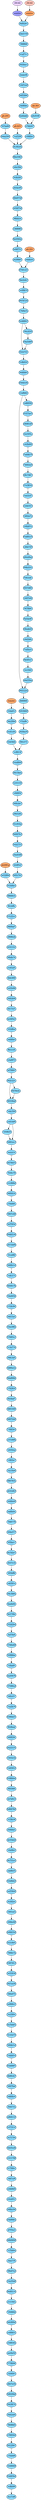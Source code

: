 digraph auto {
	graph [bgcolor=transparent]
	node [fixedsize=true style=filled width=0.95]
	"001294708738691d8417db358e055480a4b59bc5" [label=0012947 fillcolor="#85d5fa"]
	"001294708738691d8417db358e055480a4b59bc5" -> e7fab68238f15ddfa50a327fa87e796cca480748
	"01b9b433f9e4a2734deb9cc76109398824e10204" [label="01b9b43" fillcolor="#85d5fa"]
	"01b9b433f9e4a2734deb9cc76109398824e10204" -> ea254d494f7db9d24721314c303f12f8c425c335
	"01c91ba5231eb2e7b32cc2f47ac9022efae87962" [label="01c91ba" fillcolor="#85d5fa"]
	"01c91ba5231eb2e7b32cc2f47ac9022efae87962" -> "96007b3464a429527defde1924198cf219808f3d"
	"03d9514071e6079a541a10f84c3f4bda48a74e52" [label="03d9514" fillcolor="#85d5fa"]
	"03d9514071e6079a541a10f84c3f4bda48a74e52" -> cdda729983f107dd71708a2da48b09ed17eee872
	"03ec982a50352f760673f1393bada7fcb88b38df" [label="03ec982" fillcolor="#85d5fa"]
	"03ec982a50352f760673f1393bada7fcb88b38df" -> "07685c156dfe560ea8ea8394d3811d1f2d03dcf9"
	"07685c156dfe560ea8ea8394d3811d1f2d03dcf9" [label="07685c1" fillcolor="#85d5fa"]
	"07685c156dfe560ea8ea8394d3811d1f2d03dcf9" -> "513e77b03bc7b7451901ecf6265092c0d22cf00b"
	"08072d09158dd155829e5a82bf63a1ae8518dad8" [label="08072d0" fillcolor="#85d5fa"]
	"08072d09158dd155829e5a82bf63a1ae8518dad8" -> "77845432abccf4da669293de1f26b69dd6535f49"
	"08334a6451e3678f92679c91c39d69c97d713126" [label="08334a6" fillcolor="#85d5fa"]
	"08334a6451e3678f92679c91c39d69c97d713126" -> "7ebc59956a8d550bf06085b7d273221958c4a097"
	"08f442bd0a46444e9005b830ab8b2397fef6cf85" [label="08f442b" fillcolor="#85d5fa"]
	"08f442bd0a46444e9005b830ab8b2397fef6cf85" -> e76d0fc8d91c9d36ad8f060ad02ce60194a2d1a3
	"09fc3d5b484625f3f9be191066f8341170945511" [label="09fc3d5" fillcolor="#85d5fa"]
	"09fc3d5b484625f3f9be191066f8341170945511" -> "0d80a1e8baffddf41026003899f99a60c56765b3"
	"0cdd643d6d214c5d1dabc03f9145e281ffdf5bcb" [label="0cdd643" fillcolor="#85d5fa"]
	"0cdd643d6d214c5d1dabc03f9145e281ffdf5bcb" -> "3522721c6952a3127401e5dd3bba99a443bec550"
	"0cdd643d6d214c5d1dabc03f9145e281ffdf5bcb" -> "39cc430268b68899ababf0e0489bdff5a76a6864"
	"0d029ddde73eb8d03dbdbdece4479611d2a1e256" [label="0d029dd" fillcolor="#85d5fa"]
	"0d029ddde73eb8d03dbdbdece4479611d2a1e256" -> "49c947baa5e5961f83747a5275d7bc47f8b28cc1"
	"0d80a1e8baffddf41026003899f99a60c56765b3" [label="0d80a1e" fillcolor="#85d5fa"]
	"0d80a1e8baffddf41026003899f99a60c56765b3" -> "98a896bc69504cdda04ef666822093117ccba111"
	"105fb54755b0183fc160b76167e86e5c4f35a8d3" [label="105fb54" fillcolor="#85d5fa"]
	"105fb54755b0183fc160b76167e86e5c4f35a8d3" -> "8481ec351bda767ded5453471313f35024da33f7"
	"10a445b49167f665e18a6aebb062ae969b851e9b" [label="10a445b" fillcolor="#85d5fa"]
	"10a445b49167f665e18a6aebb062ae969b851e9b" -> e7cbc84bedfc849ea2a276c9e67588a55d51c303
	"12311556006088e290371c62c450574d15e56b4f" [label=1231155 fillcolor="#85d5fa"]
	"12311556006088e290371c62c450574d15e56b4f" -> c94f05f044484f1c72002229c254cc1196e16ac7
	"13689839d487b669c998a14f548093f9dadb137a" [label=1368983 fillcolor="#85d5fa"]
	"13689839d487b669c998a14f548093f9dadb137a" -> "8e2502abb391ca475fcde0fce4d9844503aad73f"
	"1491ee17232c5801d7d88caad9ee5f9cec89a426" [label="1491ee1" fillcolor="#85d5fa"]
	"1491ee17232c5801d7d88caad9ee5f9cec89a426" -> c66be48314adc3449bb01380a6e60c1c6b945882
	"150323277382577f184e5cd87dfce2de5176264c" [label=1503232 fillcolor="#85d5fa"]
	"150323277382577f184e5cd87dfce2de5176264c" -> "15d593398f5a027726a50dc16ac6effce324d7c9"
	"15d593398f5a027726a50dc16ac6effce324d7c9" [label="15d5933" fillcolor="#85d5fa"]
	"15d593398f5a027726a50dc16ac6effce324d7c9" -> "959844df3a0494ca2c76a38af96985e6c9674da0"
	"15f03e7ce69d10609abc54144df9cad3dbcb9d7b" [label="15f03e7" fillcolor="#85d5fa"]
	"15f03e7ce69d10609abc54144df9cad3dbcb9d7b" -> "32c14a61c6d076fd0342884a8cc0725154112c38"
	"1667cf9171b2e2a18a6b6436984c0ac1270ad87b" [label="1667cf9" fillcolor="#85d5fa"]
	"1667cf9171b2e2a18a6b6436984c0ac1270ad87b" -> ecbb8d55f7970b136e3c7ec24485ec41b72f79fb
	"17b9a7a59a008879f504be853ea3e6aa95250993" [label="17b9a7a" fillcolor="#85d5fa"]
	"17b9a7a59a008879f504be853ea3e6aa95250993" -> "0cdd643d6d214c5d1dabc03f9145e281ffdf5bcb"
	"1bfce57aaa7ffca6657a0f4ed645bc1ba54bf081" [label="1bfce57" fillcolor="#85d5fa"]
	"1bfce57aaa7ffca6657a0f4ed645bc1ba54bf081" -> "71a2b766810b676c6440c8664145f1c806298c37"
	"1cf813fa8bfdd5ae96f82bda8231692c85c5beda" [label="1cf813f" fillcolor="#85d5fa"]
	"1cf813fa8bfdd5ae96f82bda8231692c85c5beda" -> "92ed64959726240f9af696507686c3a9fa97eead"
	"1d1f2ea22b23759779bc1c8b65e6967cd90c47e3" [label="1d1f2ea" fillcolor="#85d5fa"]
	"1d1f2ea22b23759779bc1c8b65e6967cd90c47e3" -> "15f03e7ce69d10609abc54144df9cad3dbcb9d7b"
	"20fa97e310f0e98d259182bb47c88d4e159cb6bb" [label="20fa97e" fillcolor="#85d5fa"]
	"20fa97e310f0e98d259182bb47c88d4e159cb6bb" -> "03d9514071e6079a541a10f84c3f4bda48a74e52"
	"2204f4380b2f957a0600c1415b301822cb123b89" [label="2204f43" fillcolor="#85d5fa"]
	"2204f4380b2f957a0600c1415b301822cb123b89" -> abb7a1b70abcc04dd4c084d0c28f68d2adad59c3
	"22de5533615d4671e95f2c5719ef540864bd4853" [label="22de553" fillcolor="#85d5fa"]
	"22de5533615d4671e95f2c5719ef540864bd4853" -> "7d02a72a466ceb493ec6a27598bc09363a13b528"
	"249f0be096b4a30c0fb66eb776e6b95efb8e4e3b" [label="249f0be" fillcolor="#85d5fa"]
	"249f0be096b4a30c0fb66eb776e6b95efb8e4e3b" -> "8a4dabb19616ac9cfb377194daa60611a4f90b98"
	"25a35d82a88f58ff8e2592a97b57f893a4211217" [label="25a35d8" fillcolor="#85d5fa"]
	"25a35d82a88f58ff8e2592a97b57f893a4211217" -> "9b001164f0dec0c35d51ee0a3b960ec3840f2504"
	"25daf139067bd5ba8ba07f4a17841bea44a6ad0d" [label="25daf13" fillcolor="#85d5fa"]
	"25daf139067bd5ba8ba07f4a17841bea44a6ad0d" -> "38e29b6f7351b5906f082887248d51a57dc4fc43"
	"264a577ba183bf7ce74da22a18fbb1bdba8244bf" [label="264a577" fillcolor="#85d5fa"]
	"264a577ba183bf7ce74da22a18fbb1bdba8244bf" -> "785ba173a322720b3c99d2f60eb900e7d2ed1da5"
	"27b262fda8b79da9df1e032f7f71372f71e005f9" [label="27b262f" fillcolor="#85d5fa"]
	"27b262fda8b79da9df1e032f7f71372f71e005f9" -> "6fc4ad76b726359777ce603a63b5fed2f7b0b696"
	"2849c14e0c071e65b99bba82837a2bfd55d0977d" [label="2849c14" fillcolor="#85d5fa"]
	"2849c14e0c071e65b99bba82837a2bfd55d0977d" -> "7cdc172e22b8a008b3218e96adc7f0bd1f62703b"
	"2a22e8b58394a687190de2d310c7b3f8fe23c5db" [label="2a22e8b" fillcolor="#85d5fa"]
	"2a22e8b58394a687190de2d310c7b3f8fe23c5db" -> "2b0cb0b43ce7b4d212d91415390db8faf1b421df"
	"2a7a0c39b6e3a7e9953afe922300d2a11c0eee41" [label="2a7a0c3" fillcolor="#85d5fa"]
	"2a7a0c39b6e3a7e9953afe922300d2a11c0eee41" -> "8d847600dba125357f032e5d11453c5facc2c3ef"
	"2aaacfbd8f6cc394df05c472f115378a2f2fa914" [label="2aaacfb" fillcolor="#85d5fa"]
	"2aaacfbd8f6cc394df05c472f115378a2f2fa914" -> "53d7ce831127b6f1b6f1600b53213cb3060b7e6d"
	"2b0cb0b43ce7b4d212d91415390db8faf1b421df" [label="2b0cb0b" fillcolor="#85d5fa"]
	"2b0cb0b43ce7b4d212d91415390db8faf1b421df" -> bfc7321f17fbab4005207d5da5948a03f0785ae3
	"2feb71aac5935222519a1719233676909fa4044d" [label="2feb71a" fillcolor="#85d5fa"]
	"2feb71aac5935222519a1719233676909fa4044d" -> ad6413365e085d76666f5f39dbdf319d9fb1da21
	"3007fa8f6ce39ec86f32a07ede15416c2b1aaf81" [label="3007fa8" fillcolor="#85d5fa"]
	"3007fa8f6ce39ec86f32a07ede15416c2b1aaf81" -> b480fc00fb6ae4c68682ae61c4881eed1ab7f10d
	"300dc1d069d8ae4bfc1db25cfca4e2369405c60e" [label="300dc1d" fillcolor="#85d5fa"]
	"300dc1d069d8ae4bfc1db25cfca4e2369405c60e" -> "53abd1dca856d002d97a6ddcc0858229494e6a3c"
	"305bff62264b5293f22db9d74699c6ff5f3df3df" [label="305bff6" fillcolor="#85d5fa"]
	"305bff62264b5293f22db9d74699c6ff5f3df3df" -> cab561ad613bdc0df13b11b55e876534caf556cf
	"316900967b39a384d2dcde1e85e81ec6cd25874c" [label=3169009 fillcolor="#85d5fa"]
	"316900967b39a384d2dcde1e85e81ec6cd25874c" -> "45d450d58fa3891d7398bb012721d5e5d7cf1561"
	"32c14a61c6d076fd0342884a8cc0725154112c38" [label="32c14a6" fillcolor="#85d5fa"]
	"32c14a61c6d076fd0342884a8cc0725154112c38" -> "680783c91b1121473b8b6bcbd13809c13c7fdce4"
	"33e0fe5468bf3ffa262f3fa3b8535adf764b7426" [label="33e0fe5" fillcolor="#85d5fa"]
	"33e0fe5468bf3ffa262f3fa3b8535adf764b7426" -> db751a501c1dba945370147cc7d2eef72d094b9a
	"3522721c6952a3127401e5dd3bba99a443bec550" [label=3522721 fillcolor="#85d5fa"]
	"3522721c6952a3127401e5dd3bba99a443bec550" -> f1db02086fadc4e87e3f03ee9e4c78b759c8bc28
	"352dfed5e275eb825d389c4d6642ea53c6d13db2" [label="352dfed" fillcolor="#85d5fa"]
	"352dfed5e275eb825d389c4d6642ea53c6d13db2" -> "3e649a58dda5e79e622a777426ccfb84ec52c0ca"
	"355d2bdc7513547cbc224236c9262e58fb090f5d" [label="355d2bd" fillcolor="#85d5fa"]
	"355d2bdc7513547cbc224236c9262e58fb090f5d" -> "3ef7fe67b52f96b8f7489e7abd1767be99439c11"
	"3648465c33b9b5487cf4bf5970765cf0c430d73a" [label=3648465 fillcolor="#85d5fa"]
	"3648465c33b9b5487cf4bf5970765cf0c430d73a" -> "450d3362b5a6574df0ca7e542a9f3aa99e73e5b3"
	"3676bfc6484fd44d186c1a8dc50c86b444259dba" [label="3676bfc" fillcolor="#85d5fa"]
	"3676bfc6484fd44d186c1a8dc50c86b444259dba" -> "8a5ae4f9fcd0e08a82a0405c8027e9d9e6252129"
	"37586cdd60a3f10d608c466c9a4d3c342363f56e" [label="37586cd" fillcolor="#85d5fa"]
	"37586cdd60a3f10d608c466c9a4d3c342363f56e" -> "1bfce57aaa7ffca6657a0f4ed645bc1ba54bf081"
	"38e29b6f7351b5906f082887248d51a57dc4fc43" [label="38e29b6" fillcolor="#85d5fa"]
	"38e29b6f7351b5906f082887248d51a57dc4fc43" -> "6c41c0a6e41ba5dc5c69da217d692fb0ef26a27b"
	"39bd7e24598bf0ac648790f92372c0f3407acca9" [label="39bd7e2" fillcolor="#85d5fa"]
	"39bd7e24598bf0ac648790f92372c0f3407acca9" -> "25a35d82a88f58ff8e2592a97b57f893a4211217"
	"39cc430268b68899ababf0e0489bdff5a76a6864" [label="39cc430" fillcolor="#85d5fa"]
	"39cc430268b68899ababf0e0489bdff5a76a6864" -> b4a5d06740c2dc10c5dda15d7bf8cb37d1d51136
	"3c09b78aa620150718ada9384d4457b38da78eff" [label="3c09b78" fillcolor="#85d5fa"]
	"3c09b78aa620150718ada9384d4457b38da78eff" -> "8976729f4f66ab9d2b5845a21a267e06267023aa"
	"3ce560c2300b7536f447225642039cd5146ad8e5" [label="3ce560c" fillcolor="#85d5fa"]
	"3ce560c2300b7536f447225642039cd5146ad8e5" -> "6a7bdd3efe2260cd4dcc1f2f2c4674a5fdbcb7ac"
	"3d706977c8adc0a33123c4940b6860a0c8c9e8ec" [label="3d70697" fillcolor="#85d5fa"]
	"3d706977c8adc0a33123c4940b6860a0c8c9e8ec" -> "862c22cd3fdea4cf0590d612e2d13ff9589ee7de"
	"3e516380a1a6baef2071645337e6bf7e899c6399" [label="3e51638" fillcolor="#85d5fa"]
	"3e516380a1a6baef2071645337e6bf7e899c6399" -> "847ce589a9dfa684c023090331e22c29f825cb43"
	"3e5289d02242870bd4c540162ff39350404bd8b1" [label="3e5289d" fillcolor="#85d5fa"]
	"3e5289d02242870bd4c540162ff39350404bd8b1" -> "915d4a39608e7c3eefab6f3ff02c722f99d1d065"
	"3e649a58dda5e79e622a777426ccfb84ec52c0ca" [label="3e649a5" fillcolor="#85d5fa"]
	"3e649a58dda5e79e622a777426ccfb84ec52c0ca" -> ffb1c54769fc78643328ff0ebdc266a99537d3fa
	"3e7170ecf59e8c345df0ba0b4eff6c8c670e00e3" [label="3e7170e" fillcolor="#85d5fa"]
	"3e7170ecf59e8c345df0ba0b4eff6c8c670e00e3" -> "6d25ce6f3ad587643a5290f65c248d003237f4d9"
	"3ef7fe67b52f96b8f7489e7abd1767be99439c11" [label="3ef7fe6" fillcolor="#85d5fa"]
	"3ef7fe67b52f96b8f7489e7abd1767be99439c11" -> "5746e69af76d1a01a2a38a832ff654e6e8c1c1d3"
	"417fdb27f5a2fa54f80c4d8b26852e9dfaf33073" [label="417fdb2" fillcolor="#85d5fa"]
	"417fdb27f5a2fa54f80c4d8b26852e9dfaf33073" -> "1667cf9171b2e2a18a6b6436984c0ac1270ad87b"
	"41af713ff786ae2ea38ec52f7d7ef258ccd9fb9c" [label="41af713" fillcolor="#85d5fa"]
	"41af713ff786ae2ea38ec52f7d7ef258ccd9fb9c" -> d950ee3c8c3a967cf6f52ab4caf4cfccfa7b702f
	"4442ebff3e9f5fb5a97f2f0da4e6abfc9c534538" [label="4442ebf" fillcolor="#85d5fa"]
	"4442ebff3e9f5fb5a97f2f0da4e6abfc9c534538" -> "7808fd53d3d0578e22759b45c88a27012b4c3ce4"
	"450d3362b5a6574df0ca7e542a9f3aa99e73e5b3" [label="450d336" fillcolor="#85d5fa"]
	"450d3362b5a6574df0ca7e542a9f3aa99e73e5b3" -> c1a8b628931f7e4643dbbcfffe52c7ce5754fc6e
	"4587413028b4140e4417f93f4fa83e14ddbf1d7b" [label=4587413 fillcolor="#85d5fa"]
	"4587413028b4140e4417f93f4fa83e14ddbf1d7b" -> "3e516380a1a6baef2071645337e6bf7e899c6399"
	"45d450d58fa3891d7398bb012721d5e5d7cf1561" [label="45d450d" fillcolor="#85d5fa"]
	"45d450d58fa3891d7398bb012721d5e5d7cf1561" -> "5c8b9f921f06b2c43c624410eab49f6575d6586a"
	"489cde73fcddde1a84f622aaf81d09c23ae655a5" [label="489cde7" fillcolor="#85d5fa"]
	"489cde73fcddde1a84f622aaf81d09c23ae655a5" -> a9b526c9a20619840cd1e08b8e0dcbae4486f944
	"4919400fe2a8144c4bab19628bf5f5dec363877a" [label=4919400 fillcolor="#85d5fa"]
	"4919400fe2a8144c4bab19628bf5f5dec363877a" -> "57eeffcf0e5b356b9cda27aa44edbf2c849103eb"
	"49c947baa5e5961f83747a5275d7bc47f8b28cc1" [label="49c947b" fillcolor="#85d5fa"]
	"49c947baa5e5961f83747a5275d7bc47f8b28cc1" -> "4442ebff3e9f5fb5a97f2f0da4e6abfc9c534538"
	"49e55bac061a72b3da0153e90fa03b7c48be6247" [label="49e55ba" fillcolor="#85d5fa"]
	"49e55bac061a72b3da0153e90fa03b7c48be6247" -> "905122d13cc14ca07accabd3b87ef190fc4b61a8"
	"4aada9c71235f54ec3b6111b29bee4db6c8c3761" [label="4aada9c" fillcolor="#85d5fa"]
	"4aada9c71235f54ec3b6111b29bee4db6c8c3761" -> "8e174fef282053ace5eed3f37704fad2df80a52b"
	"4bf9263fbded44928ca9bf95333582503c73b584" [label="4bf9263" fillcolor="#85d5fa"]
	"4bf9263fbded44928ca9bf95333582503c73b584" -> d2b5758bdd42364f0add8791444f1581ae3b7bf5
	"4cf765468ac4137d9726c91b7d37e2897b12a940" [label="4cf7654" fillcolor="#85d5fa"]
	"4cf765468ac4137d9726c91b7d37e2897b12a940" -> "89465385db8420181b74309a84a4dbaea0c1575d"
	"5133275e1539831bf2f91525784a9682c4835f56" [label=5133275 fillcolor="#85d5fa"]
	"5133275e1539831bf2f91525784a9682c4835f56" -> "300dc1d069d8ae4bfc1db25cfca4e2369405c60e"
	"513e77b03bc7b7451901ecf6265092c0d22cf00b" [label="513e77b" fillcolor="#85d5fa"]
	"513e77b03bc7b7451901ecf6265092c0d22cf00b" -> "09fc3d5b484625f3f9be191066f8341170945511"
	"5156c9fe23c3460c2947888ce5ce7b6db7b44deb" [label="5156c9f" fillcolor="#85d5fa"]
	"5156c9fe23c3460c2947888ce5ce7b6db7b44deb" -> d56bfa1c7d9f1b47266c8852fb98d3b805752db5
	"51cef6f32a95930570ec485ff712d0c33348821b" [label="51cef6f" fillcolor="#85d5fa"]
	"51cef6f32a95930570ec485ff712d0c33348821b" -> "2849c14e0c071e65b99bba82837a2bfd55d0977d"
	"53abd1dca856d002d97a6ddcc0858229494e6a3c" [label="53abd1d" fillcolor="#85d5fa"]
	"53abd1dca856d002d97a6ddcc0858229494e6a3c" -> "81b6897294c74a6695b68e91b9d4d2ab81f2a605"
	"53d7ce831127b6f1b6f1600b53213cb3060b7e6d" [label="53d7ce8" fillcolor="#85d5fa"]
	"53d7ce831127b6f1b6f1600b53213cb3060b7e6d" -> "8df1666ddc91e4ac8c9797082c2aa662a4e0040b"
	"5447e9fbf5b95d07ac7d8e5e3754a9789497d79a" [label="5447e9f" fillcolor="#85d5fa"]
	"5447e9fbf5b95d07ac7d8e5e3754a9789497d79a" -> "3676bfc6484fd44d186c1a8dc50c86b444259dba"
	"546ef75994f8931672ce961fe54ba0f69a5373b9" [label="546ef75" fillcolor="#85d5fa"]
	"546ef75994f8931672ce961fe54ba0f69a5373b9" -> aa966c5708290032d2c81d52659a767509dfcf2c
	"5746e69af76d1a01a2a38a832ff654e6e8c1c1d3" [label="5746e69" fillcolor="#85d5fa"]
	"5746e69af76d1a01a2a38a832ff654e6e8c1c1d3" -> "95f88dee38d2339d0bbb95ae954d26a9db7a3553"
	"57eeffcf0e5b356b9cda27aa44edbf2c849103eb" [label="57eeffc" fillcolor="#85d5fa"]
	"57eeffcf0e5b356b9cda27aa44edbf2c849103eb" -> a83ba39f09534c2df8f9e94e48174d67be030976
	"5907c00039ba012bc274a4daf98d74f3dd2a9e58" [label="5907c00" fillcolor="#85d5fa"]
	"5907c00039ba012bc274a4daf98d74f3dd2a9e58" -> "4cf765468ac4137d9726c91b7d37e2897b12a940"
	"5c8b9f921f06b2c43c624410eab49f6575d6586a" [label="5c8b9f9" fillcolor="#85d5fa"]
	"5c8b9f921f06b2c43c624410eab49f6575d6586a" -> dcc734f6f754fa292d24dfc7123aefed550992da
	"5cc1fe9a12553099bf4147c16b7a5eeb7495a6b4" [label="5cc1fe9" fillcolor="#85d5fa"]
	"5cc1fe9a12553099bf4147c16b7a5eeb7495a6b4" -> "49e55bac061a72b3da0153e90fa03b7c48be6247"
	"5d895f94b7c811f9599383b16c3f608bcb21bb44" [label="5d895f9" fillcolor="#85d5fa"]
	"5d895f94b7c811f9599383b16c3f608bcb21bb44" -> d357ae54ee02f750e4d0687dd3f9e843fd047a99
	"60ea3099ef825100be14582901344bc40fc3e444" [label="60ea309" fillcolor="#85d5fa"]
	"60ea3099ef825100be14582901344bc40fc3e444" -> "8c342edc6f3bc4f3fd1af6c45cdb4aa65ba2a43b"
	"63d3bfe1ecc7f4520851207698c87a268df74b3d" [label="63d3bfe" fillcolor="#85d5fa"]
	"63d3bfe1ecc7f4520851207698c87a268df74b3d" -> "1cf813fa8bfdd5ae96f82bda8231692c85c5beda"
	"6679c0af2cdb20a11f78d3bd8fe103626bb413e4" [label="6679c0a" fillcolor="#85d5fa"]
	"6679c0af2cdb20a11f78d3bd8fe103626bb413e4" -> "08334a6451e3678f92679c91c39d69c97d713126"
	"67c22c27001d4365ed0f491eb90c9aad61dd7900" [label="67c22c2" fillcolor="#85d5fa"]
	"67c22c27001d4365ed0f491eb90c9aad61dd7900" -> "8809af7c9f6f8f325eb88dfc0b31a2f89e57ff53"
	"67d1c23dcabe96b85ca3906d4a70c71e4859a558" [label="67d1c23" fillcolor="#85d5fa"]
	"67d1c23dcabe96b85ca3906d4a70c71e4859a558" -> fbe2eb311d38096534bba335a94172d47a34b139
	"680783c91b1121473b8b6bcbd13809c13c7fdce4" [label="680783c" fillcolor="#85d5fa"]
	"680783c91b1121473b8b6bcbd13809c13c7fdce4" -> a631d03b29746903cfa774cb366462fc0980c657
	"6815beef4f302d5a04d43fb4c966c660a7cc041f" [label="6815bee" fillcolor="#85d5fa"]
	"6815beef4f302d5a04d43fb4c966c660a7cc041f" -> "12311556006088e290371c62c450574d15e56b4f"
	"685c74128e009d00db9ea6035537056f5aabce4e" [label="685c741" fillcolor="#85d5fa"]
	"685c74128e009d00db9ea6035537056f5aabce4e" -> "915d4a39608e7c3eefab6f3ff02c722f99d1d065"
	"689f2f0f2cd733f95212d17620c8b7b916e0d650" [label="689f2f0" fillcolor="#85d5fa"]
	"689f2f0f2cd733f95212d17620c8b7b916e0d650" -> b422155422d233daedc576288397e5d92b0d4846
	"68f1509735148f3dafef9bca951d7e562b65ca54" [label="68f1509" fillcolor="#85d5fa"]
	"68f1509735148f3dafef9bca951d7e562b65ca54" -> "08072d09158dd155829e5a82bf63a1ae8518dad8"
	"6a7bdd3efe2260cd4dcc1f2f2c4674a5fdbcb7ac" [label="6a7bdd3" fillcolor="#85d5fa"]
	"6a7bdd3efe2260cd4dcc1f2f2c4674a5fdbcb7ac" -> "5133275e1539831bf2f91525784a9682c4835f56"
	"6b7d2e7513c5c5d45cf21af53c2132e2c10f07d0" [label="6b7d2e7" fillcolor="#85d5fa"]
	"6b7d2e7513c5c5d45cf21af53c2132e2c10f07d0" -> c937131a5e52951ca01fb3754cd152859efedfe3
	"6bb3f0fd435d0657ea4b3dfb3eb8c0f49fb0e37b" [label="6bb3f0f" fillcolor="#85d5fa"]
	"6bb3f0fd435d0657ea4b3dfb3eb8c0f49fb0e37b" -> "2a22e8b58394a687190de2d310c7b3f8fe23c5db"
	"6c41c0a6e41ba5dc5c69da217d692fb0ef26a27b" [label="6c41c0a" fillcolor="#85d5fa"]
	"6c41c0a6e41ba5dc5c69da217d692fb0ef26a27b" -> "63d3bfe1ecc7f4520851207698c87a268df74b3d"
	"6d25ce6f3ad587643a5290f65c248d003237f4d9" [label="6d25ce6" fillcolor="#85d5fa"]
	"6d25ce6f3ad587643a5290f65c248d003237f4d9" -> e5117980de84a8402c7e18fd7b24f9ba0de4f129
	"6fc4ad76b726359777ce603a63b5fed2f7b0b696" [label="6fc4ad7" fillcolor="#85d5fa"]
	"6fc4ad76b726359777ce603a63b5fed2f7b0b696" -> "68f1509735148f3dafef9bca951d7e562b65ca54"
	"718adf13e3d3b29b0ab66447621809c022d6c010" [label="718adf1" fillcolor="#85d5fa"]
	"718adf13e3d3b29b0ab66447621809c022d6c010" -> ba20476af67589ef01c948d9a8fb1da53147552f
	"71a2b766810b676c6440c8664145f1c806298c37" [label="71a2b76" fillcolor="#85d5fa"]
	"71a2b766810b676c6440c8664145f1c806298c37" -> "8390d37ed8b9436e4f282e1548bf53275bea52f9"
	"71d5e1caa1478928c4a6f57f6e4ad6a3aaddfa14" [label="71d5e1c" fillcolor="#85d5fa"]
	"71d5e1caa1478928c4a6f57f6e4ad6a3aaddfa14" -> "9b5f5155b3e1bfb813458923d4e84f4c6b696d03"
	"720db6ec0823409df1fbd30e8027b39a9a2a4268" [label="720db6e" fillcolor="#85d5fa"]
	"720db6ec0823409df1fbd30e8027b39a9a2a4268" -> b8c009db9dcf0e780f57f849210e83a22ee25b22
	"727b40ac1019988a904fd4f05b51d6265c423559" [label="727b40a" fillcolor="#85d5fa"]
	"727b40ac1019988a904fd4f05b51d6265c423559" -> cfea7769231f40ea8343aae0d804b0549dbe2afa
	"74602e8d8dc1fc51e1c2c18423f4c43ed55d1fea" [label="74602e8" fillcolor="#85d5fa"]
	"74602e8d8dc1fc51e1c2c18423f4c43ed55d1fea" -> "98c74671949d11b61ae519e4dd9a1dd70d6440e8"
	"748dc7a19b1169d2f48f91c1f92ce481034511d3" [label="748dc7a" fillcolor="#85d5fa"]
	"748dc7a19b1169d2f48f91c1f92ce481034511d3" -> "4587413028b4140e4417f93f4fa83e14ddbf1d7b"
	"77845432abccf4da669293de1f26b69dd6535f49" [label=7784543 fillcolor="#85d5fa"]
	"77845432abccf4da669293de1f26b69dd6535f49" -> a37c66b460bc4373d1219d20242086709dc14944
	"7808fd53d3d0578e22759b45c88a27012b4c3ce4" [label="7808fd5" fillcolor="#85d5fa"]
	"7808fd53d3d0578e22759b45c88a27012b4c3ce4" -> e799504a9bea9855f121769c50a6f3b7512bcb9b
	"785ba173a322720b3c99d2f60eb900e7d2ed1da5" [label="785ba17" fillcolor="#85d5fa"]
	"785ba173a322720b3c99d2f60eb900e7d2ed1da5" -> "6b7d2e7513c5c5d45cf21af53c2132e2c10f07d0"
	"788ffd8e6f51d268a502c94e563f5bef32bec882" [label="788ffd8" fillcolor="#85d5fa"]
	"788ffd8e6f51d268a502c94e563f5bef32bec882" -> "41af713ff786ae2ea38ec52f7d7ef258ccd9fb9c"
	"7a64679c2d9ed74aceefcb3ef444e5f31de6ffb5" [label="7a64679" fillcolor="#85d5fa"]
	"7a64679c2d9ed74aceefcb3ef444e5f31de6ffb5" -> "74602e8d8dc1fc51e1c2c18423f4c43ed55d1fea"
	"7b7aa809822baf859662f2c933bbb9bc6b786f04" [label="7b7aa80" fillcolor="#85d5fa"]
	"7b7aa809822baf859662f2c933bbb9bc6b786f04" -> "60ea3099ef825100be14582901344bc40fc3e444"
	"7ca52f8864cb65042a79d6f6269dd83db7268392" [label="7ca52f8" fillcolor="#85d5fa"]
	"7ca52f8864cb65042a79d6f6269dd83db7268392" -> "8c342edc6f3bc4f3fd1af6c45cdb4aa65ba2a43b"
	"7cdc172e22b8a008b3218e96adc7f0bd1f62703b" [label="7cdc172" fillcolor="#85d5fa"]
	"7cdc172e22b8a008b3218e96adc7f0bd1f62703b" -> "9d5817bb01f719a6b2773bcc233940ce73c7d121"
	"7d02a72a466ceb493ec6a27598bc09363a13b528" [label="7d02a72" fillcolor="#85d5fa"]
	"7d02a72a466ceb493ec6a27598bc09363a13b528" -> "20fa97e310f0e98d259182bb47c88d4e159cb6bb"
	"7ebc59956a8d550bf06085b7d273221958c4a097" [label="7ebc599" fillcolor="#85d5fa"]
	"7ebc59956a8d550bf06085b7d273221958c4a097" -> ac61dd04e026218efbc52eec5e115e65a7d7be68
	"7f20c79d462c88ab19cd28079a4065a3243eb636" [label="7f20c79" fillcolor="#85d5fa"]
	"7f20c79d462c88ab19cd28079a4065a3243eb636" -> e1c968d020791557c7cdda33aec3f83e29339316
	"7f48779a22ad3b440561762c2cd55ef89618f548" [label="7f48779" fillcolor="#85d5fa"]
	"7f48779a22ad3b440561762c2cd55ef89618f548" -> "264a577ba183bf7ce74da22a18fbb1bdba8244bf"
	"81b6897294c74a6695b68e91b9d4d2ab81f2a605" [label="81b6897" fillcolor="#85d5fa"]
	"81b6897294c74a6695b68e91b9d4d2ab81f2a605" -> db80cb7fc407eec9d8dae6d54ee62b8757567158
	"8390d37ed8b9436e4f282e1548bf53275bea52f9" [label="8390d37" fillcolor="#85d5fa"]
	"8390d37ed8b9436e4f282e1548bf53275bea52f9" -> f828eafc2bb792bc06150fc638ec296af41874f2
	"847ce589a9dfa684c023090331e22c29f825cb43" [label="847ce58" fillcolor="#85d5fa"]
	"847ce589a9dfa684c023090331e22c29f825cb43" -> "546ef75994f8931672ce961fe54ba0f69a5373b9"
	"8481ec351bda767ded5453471313f35024da33f7" [label="8481ec3" fillcolor="#85d5fa"]
	"8481ec351bda767ded5453471313f35024da33f7" -> faece14dbddfe6a9adf747f7674e17ed94a746a1
	"862c22cd3fdea4cf0590d612e2d13ff9589ee7de" [label="862c22c" fillcolor="#85d5fa"]
	"862c22cd3fdea4cf0590d612e2d13ff9589ee7de" -> "08334a6451e3678f92679c91c39d69c97d713126"
	"862c22cd3fdea4cf0590d612e2d13ff9589ee7de" -> "6679c0af2cdb20a11f78d3bd8fe103626bb413e4"
	"8809af7c9f6f8f325eb88dfc0b31a2f89e57ff53" [label="8809af7" fillcolor="#85d5fa"]
	"8809af7c9f6f8f325eb88dfc0b31a2f89e57ff53" -> ef8962bb390de0b46e262fb32c85e44dc48622fd
	"88a10631c0031d63cef11fc6c7b4a604e20db171" [label="88a1063" fillcolor="#85d5fa"]
	"88a10631c0031d63cef11fc6c7b4a604e20db171" -> efee3bb4ac649d2aca0c2a20ebd819fffb4a0099
	"89465385db8420181b74309a84a4dbaea0c1575d" [label=8946538 fillcolor="#85d5fa"]
	"89465385db8420181b74309a84a4dbaea0c1575d" -> a071b001cf3b8d243f56ad4c7bcb1285f6d04b57
	"8976729f4f66ab9d2b5845a21a267e06267023aa" [label=8976729 fillcolor="#85d5fa"]
	"8976729f4f66ab9d2b5845a21a267e06267023aa" -> "17b9a7a59a008879f504be853ea3e6aa95250993"
	"89bc03c61264947fd8e3b5835263691c55bfd31d" [label="89bc03c" fillcolor="#85d5fa"]
	"89bc03c61264947fd8e3b5835263691c55bfd31d" -> f54cede3680d935817da5356f5e1582c819e37ac
	"8a4dabb19616ac9cfb377194daa60611a4f90b98" [label="8a4dabb" fillcolor="#85d5fa"]
	"8a4dabb19616ac9cfb377194daa60611a4f90b98" -> e74dc67a7d40c800d730b4569f5b653d77c2a436
	"8a5ae4f9fcd0e08a82a0405c8027e9d9e6252129" [label="8a5ae4f" fillcolor="#85d5fa"]
	"8a5ae4f9fcd0e08a82a0405c8027e9d9e6252129" -> "94eab29107c817bbfba3c4a652b6d119f18f58b1"
	"8c342edc6f3bc4f3fd1af6c45cdb4aa65ba2a43b" [label="8c342ed" fillcolor="#85d5fa"]
	"8c342edc6f3bc4f3fd1af6c45cdb4aa65ba2a43b" -> "88a10631c0031d63cef11fc6c7b4a604e20db171"
	"8d847600dba125357f032e5d11453c5facc2c3ef" [label="8d84760" fillcolor="#85d5fa"]
	"8d847600dba125357f032e5d11453c5facc2c3ef" -> "5156c9fe23c3460c2947888ce5ce7b6db7b44deb"
	"8df1666ddc91e4ac8c9797082c2aa662a4e0040b" [label="8df1666" fillcolor="#85d5fa"]
	"8df1666ddc91e4ac8c9797082c2aa662a4e0040b" -> "249f0be096b4a30c0fb66eb776e6b95efb8e4e3b"
	"8e174fef282053ace5eed3f37704fad2df80a52b" [label="8e174fe" fillcolor="#85d5fa"]
	"8e174fef282053ace5eed3f37704fad2df80a52b" -> "355d2bdc7513547cbc224236c9262e58fb090f5d"
	"8e2502abb391ca475fcde0fce4d9844503aad73f" [label="8e2502a" fillcolor="#85d5fa"]
	"8e2502abb391ca475fcde0fce4d9844503aad73f" -> bcb071152b93b9b4f184e4025f36dfbb125c9fde
	"8f808316b1d7bc874084b65e9c83d7b629eca2f2" [label="8f80831" fillcolor="#85d5fa"]
	"8f808316b1d7bc874084b65e9c83d7b629eca2f2" -> ffc2dfbe788f755f5b17a4340f4acaf2f5155fd5
	"8ffeb1d809dd67b7617622239f328d3c5d96829a" [label="8ffeb1d" fillcolor="#85d5fa"]
	"8ffeb1d809dd67b7617622239f328d3c5d96829a" -> "13689839d487b669c998a14f548093f9dadb137a"
	"905122d13cc14ca07accabd3b87ef190fc4b61a8" [label="905122d" fillcolor="#85d5fa"]
	"905122d13cc14ca07accabd3b87ef190fc4b61a8" -> d6f0f647dd68561ed010f83d8d226383aebfb805
	"915d4a39608e7c3eefab6f3ff02c722f99d1d065" [label="915d4a3" fillcolor="#85d5fa"]
	"915d4a39608e7c3eefab6f3ff02c722f99d1d065" -> "8f808316b1d7bc874084b65e9c83d7b629eca2f2"
	"918c0f252c3ffa675b6b7b51a8b2240a9ad9ad23" [label="918c0f2" fillcolor="#85d5fa"]
	"918c0f252c3ffa675b6b7b51a8b2240a9ad9ad23" -> a43ac95e5f88122d81a341038f8b70d712fb420f
	"921c6d14d00aec1c8187e59ad3d1bd04b568f78e" [label="921c6d1" fillcolor="#85d5fa"]
	"921c6d14d00aec1c8187e59ad3d1bd04b568f78e" -> "748dc7a19b1169d2f48f91c1f92ce481034511d3"
	"92ed64959726240f9af696507686c3a9fa97eead" [label="92ed649" fillcolor="#85d5fa"]
	"92ed64959726240f9af696507686c3a9fa97eead" -> "6815beef4f302d5a04d43fb4c966c660a7cc041f"
	"94eab29107c817bbfba3c4a652b6d119f18f58b1" [label="94eab29" fillcolor="#85d5fa"]
	"94eab29107c817bbfba3c4a652b6d119f18f58b1" -> cba2a6c1ec183b23a35ecc2e413d1a95aeb12903
	"959844df3a0494ca2c76a38af96985e6c9674da0" [label="959844d" fillcolor="#85d5fa"]
	"959844df3a0494ca2c76a38af96985e6c9674da0" -> "9f939fd939a274ac68cd8c2a3bd23b71f477d6d7"
	"95f88dee38d2339d0bbb95ae954d26a9db7a3553" [label="95f88de" fillcolor="#85d5fa"]
	"95f88dee38d2339d0bbb95ae954d26a9db7a3553" -> "718adf13e3d3b29b0ab66447621809c022d6c010"
	"96007b3464a429527defde1924198cf219808f3d" [label="96007b3" fillcolor="#85d5fa"]
	"96007b3464a429527defde1924198cf219808f3d" -> "9cb275378eacabb03a591ad540a37f920fa47b83"
	"98a896bc69504cdda04ef666822093117ccba111" [label="98a896b" fillcolor="#85d5fa"]
	"98a896bc69504cdda04ef666822093117ccba111" -> "27b262fda8b79da9df1e032f7f71372f71e005f9"
	"98c74671949d11b61ae519e4dd9a1dd70d6440e8" [label="98c7467" fillcolor="#85d5fa"]
	"98c74671949d11b61ae519e4dd9a1dd70d6440e8" -> f7e383460d60bdd2950b69bea86dd5b36eb905e3
	"9b001164f0dec0c35d51ee0a3b960ec3840f2504" [label="9b00116" fillcolor="#85d5fa"]
	"9b001164f0dec0c35d51ee0a3b960ec3840f2504" -> a1114ec47ba52432373c2c366fe457b089099ec2
	"9b5f5155b3e1bfb813458923d4e84f4c6b696d03" [label="9b5f515" fillcolor="#85d5fa"]
	"9b5f5155b3e1bfb813458923d4e84f4c6b696d03" -> "5cc1fe9a12553099bf4147c16b7a5eeb7495a6b4"
	"9cb275378eacabb03a591ad540a37f920fa47b83" [label="9cb2753" fillcolor="#85d5fa"]
	"9cb275378eacabb03a591ad540a37f920fa47b83" -> e0a45082ebb5381e585f7a41de2993a7789b9448
	"9d5817bb01f719a6b2773bcc233940ce73c7d121" [label="9d5817b" fillcolor="#85d5fa"]
	"9d5817bb01f719a6b2773bcc233940ce73c7d121" -> "10a445b49167f665e18a6aebb062ae969b851e9b"
	"9e25f3a5504eb8793c8b893a75b4e13d60c8dc1b" [label="9e25f3a" fillcolor="#85d5fa"]
	"9e25f3a5504eb8793c8b893a75b4e13d60c8dc1b" -> cb2bd9f3787f17c335cacfc05ba8f2f6d8316d81
	"9f939fd939a274ac68cd8c2a3bd23b71f477d6d7" [label="9f939fd" fillcolor="#85d5fa"]
	"9f939fd939a274ac68cd8c2a3bd23b71f477d6d7" -> "2a7a0c39b6e3a7e9953afe922300d2a11c0eee41"
	"9fbde7b9b1e9b483048cce0140d7b8d2daa0d10f" [label="9fbde7b" fillcolor="#85d5fa"]
	"9fbde7b9b1e9b483048cce0140d7b8d2daa0d10f" -> e1452f124247120f3c8f27411d062b81d9919fe2
	a071b001cf3b8d243f56ad4c7bcb1285f6d04b57 [label=a071b00 fillcolor="#85d5fa"]
	a071b001cf3b8d243f56ad4c7bcb1285f6d04b57 -> "51cef6f32a95930570ec485ff712d0c33348821b"
	a0cf19634cbae500df47c093472f3fcff16fc7c8 [label=a0cf196 fillcolor="#85d5fa"]
	a0cf19634cbae500df47c093472f3fcff16fc7c8 -> e74dc67a7d40c800d730b4569f5b653d77c2a436
	a1114ec47ba52432373c2c366fe457b089099ec2 [label=a1114ec fillcolor="#85d5fa"]
	a1114ec47ba52432373c2c366fe457b089099ec2 -> "720db6ec0823409df1fbd30e8027b39a9a2a4268"
	a37c66b460bc4373d1219d20242086709dc14944 [label=a37c66b fillcolor="#85d5fa"]
	a37c66b460bc4373d1219d20242086709dc14944 -> "1d1f2ea22b23759779bc1c8b65e6967cd90c47e3"
	a439667d6501d926666dee315e2220cb802aee19 [label=a439667 fillcolor="#85d5fa"]
	a439667d6501d926666dee315e2220cb802aee19 -> "67d1c23dcabe96b85ca3906d4a70c71e4859a558"
	a43ac95e5f88122d81a341038f8b70d712fb420f [label=a43ac95 fillcolor="#85d5fa"]
	a43ac95e5f88122d81a341038f8b70d712fb420f -> d0e073dd08078f7d7d7b62455cc551451c8e4024
	a5ce0116a464facc55cd53c05f9299d247229ca7 [label=a5ce011 fillcolor="#85d5fa"]
	a5ce0116a464facc55cd53c05f9299d247229ca7 -> d48ec949c6e635bc05e8fecf0ec1e936985770ac
	a631d03b29746903cfa774cb366462fc0980c657 [label=a631d03 fillcolor="#85d5fa"]
	a631d03b29746903cfa774cb366462fc0980c657 -> cb4ded9fcb7c8605825501245ac33d8dfcc405c3
	a8081d87befb0627d6906b7ca43aa567468e3a18 [label=a8081d8 fillcolor="#85d5fa"]
	a8081d87befb0627d6906b7ca43aa567468e3a18 -> "9e25f3a5504eb8793c8b893a75b4e13d60c8dc1b"
	a83ba39f09534c2df8f9e94e48174d67be030976 [label=a83ba39 fillcolor="#85d5fa"]
	a83ba39f09534c2df8f9e94e48174d67be030976 -> f4fc2730cf1a2ae26ebf3707548945a73cd74ff1
	a9b526c9a20619840cd1e08b8e0dcbae4486f944 [label=a9b526c fillcolor="#85d5fa"]
	a9b526c9a20619840cd1e08b8e0dcbae4486f944 -> "01c91ba5231eb2e7b32cc2f47ac9022efae87962"
	aa966c5708290032d2c81d52659a767509dfcf2c [label=aa966c5 fillcolor="#85d5fa"]
	aa966c5708290032d2c81d52659a767509dfcf2c -> "3ce560c2300b7536f447225642039cd5146ad8e5"
	aac6a54ff16dc09c3e65ed7a947eab53c4c265a3 [label=aac6a54 fillcolor="#85d5fa"]
	aac6a54ff16dc09c3e65ed7a947eab53c4c265a3 -> f774b98577c8b0b316f9dac767690bc212834a9c
	abb7a1b70abcc04dd4c084d0c28f68d2adad59c3 [label=abb7a1b fillcolor="#85d5fa"]
	abb7a1b70abcc04dd4c084d0c28f68d2adad59c3 -> "0d029ddde73eb8d03dbdbdece4479611d2a1e256"
	ac606527c97c996c1941c9c366ca0def040e4e3e [label=ac60652 fillcolor="#85d5fa"]
	ac606527c97c996c1941c9c366ca0def040e4e3e -> e16854213ee95f27b51ec21f8eda02ed8d6c0db8
	ac61dd04e026218efbc52eec5e115e65a7d7be68 [label=ac61dd0 fillcolor="#85d5fa"]
	ac61dd04e026218efbc52eec5e115e65a7d7be68 -> "8481ec351bda767ded5453471313f35024da33f7"
	ac61dd04e026218efbc52eec5e115e65a7d7be68 -> "105fb54755b0183fc160b76167e86e5c4f35a8d3"
	ad6413365e085d76666f5f39dbdf319d9fb1da21 [label=ad64133 fillcolor="#85d5fa"]
	ad6413365e085d76666f5f39dbdf319d9fb1da21 -> b37311fbbe55a2d698a73a5cee651e1ec437b2e4
	af7f3a382dc0634cb1c929976282fc2a8b9df6ae [label=af7f3a3 fillcolor="#85d5fa"]
	af7f3a382dc0634cb1c929976282fc2a8b9df6ae -> d8b9498d6940b535d3181eddae410a9ace167b0e
	b0c3b6a09feac2aca6be5a211597ce0fbd4f21e4 [label=b0c3b6a fillcolor="#85d5fa"]
	b0c3b6a09feac2aca6be5a211597ce0fbd4f21e4 -> "4aada9c71235f54ec3b6111b29bee4db6c8c3761"
	b37311fbbe55a2d698a73a5cee651e1ec437b2e4 [label=b37311f fillcolor="#85d5fa"]
	b37311fbbe55a2d698a73a5cee651e1ec437b2e4 -> "3e7170ecf59e8c345df0ba0b4eff6c8c670e00e3"
	b3a9f75ea6257c436827648bdbb3fef609cd5c68 [label=b3a9f75 fillcolor="#85d5fa"]
	b3a9f75ea6257c436827648bdbb3fef609cd5c68 -> "3d706977c8adc0a33123c4940b6860a0c8c9e8ec"
	b422155422d233daedc576288397e5d92b0d4846 [label=b422155 fillcolor="#85d5fa"]
	b422155422d233daedc576288397e5d92b0d4846 -> "150323277382577f184e5cd87dfce2de5176264c"
	b480fc00fb6ae4c68682ae61c4881eed1ab7f10d [label=b480fc0 fillcolor="#85d5fa"]
	b480fc00fb6ae4c68682ae61c4881eed1ab7f10d -> "2feb71aac5935222519a1719233676909fa4044d"
	b4a5d06740c2dc10c5dda15d7bf8cb37d1d51136 [label=b4a5d06 fillcolor="#85d5fa"]
	b4a5d06740c2dc10c5dda15d7bf8cb37d1d51136 -> "3522721c6952a3127401e5dd3bba99a443bec550"
	b8c009db9dcf0e780f57f849210e83a22ee25b22 [label=b8c009d fillcolor="#85d5fa"]
	b8c009db9dcf0e780f57f849210e83a22ee25b22 -> ac606527c97c996c1941c9c366ca0def040e4e3e
	b9943589e308aeffecd92d6f5166a9721de87685 [label=b994358 fillcolor="#85d5fa"]
	b9943589e308aeffecd92d6f5166a9721de87685 -> "921c6d14d00aec1c8187e59ad3d1bd04b568f78e"
	ba20476af67589ef01c948d9a8fb1da53147552f [label=ba20476 fillcolor="#85d5fa"]
	ba20476af67589ef01c948d9a8fb1da53147552f -> "37586cdd60a3f10d608c466c9a4d3c342363f56e"
	ba3d5e169ead31d78596738119f379e2f3ed5fa7 [label=ba3d5e1 fillcolor="#85d5fa"]
	ba3d5e169ead31d78596738119f379e2f3ed5fa7 -> "352dfed5e275eb825d389c4d6642ea53c6d13db2"
	ba6fe0a9852d49acfc97f8c893553a429e3cc5bf [label=ba6fe0a fillcolor="#85d5fa"]
	ba6fe0a9852d49acfc97f8c893553a429e3cc5bf -> "7f48779a22ad3b440561762c2cd55ef89618f548"
	bcb071152b93b9b4f184e4025f36dfbb125c9fde [label=bcb0711 fillcolor="#85d5fa"]
	bcb071152b93b9b4f184e4025f36dfbb125c9fde -> a439667d6501d926666dee315e2220cb802aee19
	bfc7321f17fbab4005207d5da5948a03f0785ae3 [label=bfc7321 fillcolor="#85d5fa"]
	bfc7321f17fbab4005207d5da5948a03f0785ae3 -> ba3d5e169ead31d78596738119f379e2f3ed5fa7
	c1a8b628931f7e4643dbbcfffe52c7ce5754fc6e [label=c1a8b62 fillcolor="#85d5fa"]
	c1a8b628931f7e4643dbbcfffe52c7ce5754fc6e -> "905122d13cc14ca07accabd3b87ef190fc4b61a8"
	c1a8b628931f7e4643dbbcfffe52c7ce5754fc6e -> "5d895f94b7c811f9599383b16c3f608bcb21bb44"
	c66be48314adc3449bb01380a6e60c1c6b945882 [label=c66be48 fillcolor="#85d5fa"]
	c66be48314adc3449bb01380a6e60c1c6b945882 -> b9943589e308aeffecd92d6f5166a9721de87685
	c937131a5e52951ca01fb3754cd152859efedfe3 [label=c937131 fillcolor="#85d5fa"]
	c937131a5e52951ca01fb3754cd152859efedfe3 -> "305bff62264b5293f22db9d74699c6ff5f3df3df"
	c94f05f044484f1c72002229c254cc1196e16ac7 [label=c94f05f fillcolor="#85d5fa"]
	c94f05f044484f1c72002229c254cc1196e16ac7 -> "489cde73fcddde1a84f622aaf81d09c23ae655a5"
	cab561ad613bdc0df13b11b55e876534caf556cf [label=cab561a fillcolor="#85d5fa"]
	cab561ad613bdc0df13b11b55e876534caf556cf -> b0c3b6a09feac2aca6be5a211597ce0fbd4f21e4
	cb2bd9f3787f17c335cacfc05ba8f2f6d8316d81 [label=cb2bd9f fillcolor="#85d5fa"]
	cb2bd9f3787f17c335cacfc05ba8f2f6d8316d81 -> "7a64679c2d9ed74aceefcb3ef444e5f31de6ffb5"
	cb3d2ac9f343100eb3100d571df9c916d32ca3bf [label=cb3d2ac fillcolor="#85d5fa"]
	cb3d2ac9f343100eb3100d571df9c916d32ca3bf -> "1491ee17232c5801d7d88caad9ee5f9cec89a426"
	cb4ded9fcb7c8605825501245ac33d8dfcc405c3 [label=cb4ded9 fillcolor="#85d5fa"]
	cb4ded9fcb7c8605825501245ac33d8dfcc405c3 -> ba6fe0a9852d49acfc97f8c893553a429e3cc5bf
	cba2a6c1ec183b23a35ecc2e413d1a95aeb12903 [label=cba2a6c fillcolor="#85d5fa"]
	cba2a6c1ec183b23a35ecc2e413d1a95aeb12903 -> "71d5e1caa1478928c4a6f57f6e4ad6a3aaddfa14"
	cdda729983f107dd71708a2da48b09ed17eee872 [label=cdda729 fillcolor="#85d5fa"]
	cdda729983f107dd71708a2da48b09ed17eee872 -> d6ea9ad9c7a3a9eaeede33a5ace217d80cf8c87b
	cfea7769231f40ea8343aae0d804b0549dbe2afa [label=cfea776 fillcolor="#85d5fa"]
	cfea7769231f40ea8343aae0d804b0549dbe2afa -> "39bd7e24598bf0ac648790f92372c0f3407acca9"
	d0e073dd08078f7d7d7b62455cc551451c8e4024 [label=d0e073d fillcolor="#85d5fa"]
	d0e073dd08078f7d7d7b62455cc551451c8e4024 -> e03d73df736d6e22ad479f2b9a50c9755a9a887d
	d2b5758bdd42364f0add8791444f1581ae3b7bf5 [label=d2b5758 fillcolor="#85d5fa"]
	d2b5758bdd42364f0add8791444f1581ae3b7bf5 -> "788ffd8e6f51d268a502c94e563f5bef32bec882"
	d2df5cf4d4e925206e008af3c4db2ca03cb6f953 [label=d2df5cf fillcolor="#85d5fa"]
	d2df5cf4d4e925206e008af3c4db2ca03cb6f953 -> "685c74128e009d00db9ea6035537056f5aabce4e"
	d357ae54ee02f750e4d0687dd3f9e843fd047a99 [label=d357ae5 fillcolor="#85d5fa"]
	d357ae54ee02f750e4d0687dd3f9e843fd047a99 -> a8081d87befb0627d6906b7ca43aa567468e3a18
	d48ec949c6e635bc05e8fecf0ec1e936985770ac [label=d48ec94 fillcolor="#85d5fa"]
	d48ec949c6e635bc05e8fecf0ec1e936985770ac -> d5b90b2528338a534a61b010699bc26880fd2200
	d56bfa1c7d9f1b47266c8852fb98d3b805752db5 [label=d56bfa1 fillcolor="#85d5fa"]
	d56bfa1c7d9f1b47266c8852fb98d3b805752db5 -> de55dc6e6aa28589edbc8a06370225326e31ae8a
	d5b90b2528338a534a61b010699bc26880fd2200 [label=d5b90b2 fillcolor="#85d5fa"]
	d5b90b2528338a534a61b010699bc26880fd2200 -> af7f3a382dc0634cb1c929976282fc2a8b9df6ae
	d6ea9ad9c7a3a9eaeede33a5ace217d80cf8c87b [label=d6ea9ad fillcolor="#85d5fa"]
	d6ea9ad9c7a3a9eaeede33a5ace217d80cf8c87b -> "89bc03c61264947fd8e3b5835263691c55bfd31d"
	d6f0f647dd68561ed010f83d8d226383aebfb805 [label=d6f0f64 fillcolor="#85d5fa"]
	d6f0f647dd68561ed010f83d8d226383aebfb805 -> "4919400fe2a8144c4bab19628bf5f5dec363877a"
	d8b9498d6940b535d3181eddae410a9ace167b0e [label=d8b9498 fillcolor="#85d5fa"]
	d8b9498d6940b535d3181eddae410a9ace167b0e -> "727b40ac1019988a904fd4f05b51d6265c423559"
	d950ee3c8c3a967cf6f52ab4caf4cfccfa7b702f [label=d950ee3 fillcolor="#85d5fa"]
	d950ee3c8c3a967cf6f52ab4caf4cfccfa7b702f -> "2aaacfbd8f6cc394df05c472f115378a2f2fa914"
	db751a501c1dba945370147cc7d2eef72d094b9a [label=db751a5 fillcolor="#85d5fa"]
	db751a501c1dba945370147cc7d2eef72d094b9a -> eabfb553a8747a5e7603587d58ff3de9e5cb0a62
	db80cb7fc407eec9d8dae6d54ee62b8757567158 [label=db80cb7 fillcolor="#85d5fa"]
	db80cb7fc407eec9d8dae6d54ee62b8757567158 -> "3007fa8f6ce39ec86f32a07ede15416c2b1aaf81"
	dcc734f6f754fa292d24dfc7123aefed550992da [label=dcc734f fillcolor="#85d5fa"]
	dd74d33bee449b95422adaf998c72b5133d4dec5 [label=dd74d33 fillcolor="#85d5fa"]
	dd74d33bee449b95422adaf998c72b5133d4dec5 -> "7f20c79d462c88ab19cd28079a4065a3243eb636"
	de55dc6e6aa28589edbc8a06370225326e31ae8a [label=de55dc6 fillcolor="#85d5fa"]
	de55dc6e6aa28589edbc8a06370225326e31ae8a -> "33e0fe5468bf3ffa262f3fa3b8535adf764b7426"
	e03d73df736d6e22ad479f2b9a50c9755a9a887d [label=e03d73d fillcolor="#85d5fa"]
	e03d73df736d6e22ad479f2b9a50c9755a9a887d -> "8ffeb1d809dd67b7617622239f328d3c5d96829a"
	e0a45082ebb5381e585f7a41de2993a7789b9448 [label=e0a4508 fillcolor="#85d5fa"]
	e0a45082ebb5381e585f7a41de2993a7789b9448 -> d2df5cf4d4e925206e008af3c4db2ca03cb6f953
	e1452f124247120f3c8f27411d062b81d9919fe2 [label=e1452f1 fillcolor="#85d5fa"]
	e1452f124247120f3c8f27411d062b81d9919fe2 -> "6bb3f0fd435d0657ea4b3dfb3eb8c0f49fb0e37b"
	e16854213ee95f27b51ec21f8eda02ed8d6c0db8 [label=e168542 fillcolor="#85d5fa"]
	e16854213ee95f27b51ec21f8eda02ed8d6c0db8 -> aac6a54ff16dc09c3e65ed7a947eab53c4c265a3
	e1c968d020791557c7cdda33aec3f83e29339316 [label=e1c968d fillcolor="#85d5fa"]
	e1c968d020791557c7cdda33aec3f83e29339316 -> "08f442bd0a46444e9005b830ab8b2397fef6cf85"
	e3960e53475dda8833cdf65f7943675d21d8436b [label=e3960e5 fillcolor="#85d5fa"]
	e3960e53475dda8833cdf65f7943675d21d8436b -> "8c342edc6f3bc4f3fd1af6c45cdb4aa65ba2a43b"
	e5117980de84a8402c7e18fd7b24f9ba0de4f129 [label=e511798 fillcolor="#85d5fa"]
	e5117980de84a8402c7e18fd7b24f9ba0de4f129 -> "417fdb27f5a2fa54f80c4d8b26852e9dfaf33073"
	e631331281e5ce37d921bbc241987dab81de6d94 [label=e631331 fillcolor="#85d5fa"]
	e631331281e5ce37d921bbc241987dab81de6d94 -> "9fbde7b9b1e9b483048cce0140d7b8d2daa0d10f"
	e74dc67a7d40c800d730b4569f5b653d77c2a436 [label=e74dc67 fillcolor="#85d5fa"]
	e74dc67a7d40c800d730b4569f5b653d77c2a436 -> e3960e53475dda8833cdf65f7943675d21d8436b
	e76d0fc8d91c9d36ad8f060ad02ce60194a2d1a3 [label=e76d0fc fillcolor="#85d5fa"]
	e76d0fc8d91c9d36ad8f060ad02ce60194a2d1a3 -> "5907c00039ba012bc274a4daf98d74f3dd2a9e58"
	e799504a9bea9855f121769c50a6f3b7512bcb9b [label=e799504 fillcolor="#85d5fa"]
	e799504a9bea9855f121769c50a6f3b7512bcb9b -> "001294708738691d8417db358e055480a4b59bc5"
	e7cbc84bedfc849ea2a276c9e67588a55d51c303 [label=e7cbc84 fillcolor="#85d5fa"]
	e7cbc84bedfc849ea2a276c9e67588a55d51c303 -> fe615a2444274e687ad667f8d3265e26331e1b8b
	e7fab68238f15ddfa50a327fa87e796cca480748 [label=e7fab68 fillcolor="#85d5fa"]
	e7fab68238f15ddfa50a327fa87e796cca480748 -> "316900967b39a384d2dcde1e85e81ec6cd25874c"
	ea254d494f7db9d24721314c303f12f8c425c335 [label=ea254d4 fillcolor="#85d5fa"]
	ea254d494f7db9d24721314c303f12f8c425c335 -> cb3d2ac9f343100eb3100d571df9c916d32ca3bf
	eabfb553a8747a5e7603587d58ff3de9e5cb0a62 [label=eabfb55 fillcolor="#85d5fa"]
	eabfb553a8747a5e7603587d58ff3de9e5cb0a62 -> "01b9b433f9e4a2734deb9cc76109398824e10204"
	eae2cf27fb3cb3de19a43d6585872f051dc1de5d [label=eae2cf2 fillcolor="#85d5fa"]
	eae2cf27fb3cb3de19a43d6585872f051dc1de5d -> "22de5533615d4671e95f2c5719ef540864bd4853"
	ecbb8d55f7970b136e3c7ec24485ec41b72f79fb [label=ecbb8d5 fillcolor="#85d5fa"]
	ecbb8d55f7970b136e3c7ec24485ec41b72f79fb -> a5ce0116a464facc55cd53c05f9299d247229ca7
	eebdc02e19dee69adca855eceefd4a8445083175 [label=eebdc02 fillcolor="#85d5fa"]
	eebdc02e19dee69adca855eceefd4a8445083175 -> "67d1c23dcabe96b85ca3906d4a70c71e4859a558"
	ef8962bb390de0b46e262fb32c85e44dc48622fd [label=ef8962b fillcolor="#85d5fa"]
	ef8962bb390de0b46e262fb32c85e44dc48622fd -> e631331281e5ce37d921bbc241987dab81de6d94
	efee3bb4ac649d2aca0c2a20ebd819fffb4a0099 [label=efee3bb fillcolor="#85d5fa"]
	efee3bb4ac649d2aca0c2a20ebd819fffb4a0099 -> "918c0f252c3ffa675b6b7b51a8b2240a9ad9ad23"
	f1db02086fadc4e87e3f03ee9e4c78b759c8bc28 [label=f1db020 fillcolor="#85d5fa"]
	f1db02086fadc4e87e3f03ee9e4c78b759c8bc28 -> "3648465c33b9b5487cf4bf5970765cf0c430d73a"
	f4fc2730cf1a2ae26ebf3707548945a73cd74ff1 [label=f4fc273 fillcolor="#85d5fa"]
	f4fc2730cf1a2ae26ebf3707548945a73cd74ff1 -> "1cf813fa8bfdd5ae96f82bda8231692c85c5beda"
	f54cede3680d935817da5356f5e1582c819e37ac [label=f54cede fillcolor="#85d5fa"]
	f54cede3680d935817da5356f5e1582c819e37ac -> f657d6959c1ef425667b8c4e1cf38571e2ff9c60
	f657d6959c1ef425667b8c4e1cf38571e2ff9c60 [label=f657d69 fillcolor="#85d5fa"]
	f657d6959c1ef425667b8c4e1cf38571e2ff9c60 -> "5447e9fbf5b95d07ac7d8e5e3754a9789497d79a"
	f774b98577c8b0b316f9dac767690bc212834a9c [label=f774b98 fillcolor="#85d5fa"]
	f774b98577c8b0b316f9dac767690bc212834a9c -> "2204f4380b2f957a0600c1415b301822cb123b89"
	f7e383460d60bdd2950b69bea86dd5b36eb905e3 [label=f7e3834 fillcolor="#85d5fa"]
	f7e383460d60bdd2950b69bea86dd5b36eb905e3 -> eae2cf27fb3cb3de19a43d6585872f051dc1de5d
	f828eafc2bb792bc06150fc638ec296af41874f2 [label=f828eaf fillcolor="#85d5fa"]
	f828eafc2bb792bc06150fc638ec296af41874f2 -> "689f2f0f2cd733f95212d17620c8b7b916e0d650"
	faece14dbddfe6a9adf747f7674e17ed94a746a1 [label=faece14 fillcolor="#85d5fa"]
	faece14dbddfe6a9adf747f7674e17ed94a746a1 -> dd74d33bee449b95422adaf998c72b5133d4dec5
	fbe2eb311d38096534bba335a94172d47a34b139 [label=fbe2eb3 fillcolor="#85d5fa"]
	fbe2eb311d38096534bba335a94172d47a34b139 -> "3c09b78aa620150718ada9384d4457b38da78eff"
	fe615a2444274e687ad667f8d3265e26331e1b8b [label=fe615a2 fillcolor="#85d5fa"]
	fe615a2444274e687ad667f8d3265e26331e1b8b -> "03ec982a50352f760673f1393bada7fcb88b38df"
	ffb1c54769fc78643328ff0ebdc266a99537d3fa [label=ffb1c54 fillcolor="#85d5fa"]
	ffb1c54769fc78643328ff0ebdc266a99537d3fa -> b3a9f75ea6257c436827648bdbb3fef609cd5c68
	ffc2dfbe788f755f5b17a4340f4acaf2f5155fd5 [label=ffc2dfb fillcolor="#85d5fa"]
	ffc2dfbe788f755f5b17a4340f4acaf2f5155fd5 -> "67c22c27001d4365ed0f491eb90c9aad61dd7900"
	master [label=master fillcolor="#9999ff"]
	master -> "4bf9263fbded44928ca9bf95333582503c73b584"
	HEAD [label=HEAD fillcolor="#e6ccff"]
	HEAD -> master
	"origin/gh-243" [label="gh-243" fillcolor="#ffa366"]
	"origin/gh-243" -> eebdc02e19dee69adca855eceefd4a8445083175
	"origin/gh-295" [label="gh-295" fillcolor="#ffa366"]
	"origin/gh-295" -> "7b7aa809822baf859662f2c933bbb9bc6b786f04"
	"origin/gh-361" [label="gh-361" fillcolor="#ffa366"]
	"origin/gh-361" -> a0cf19634cbae500df47c093472f3fcff16fc7c8
	"origin/gh-425" [label="gh-425" fillcolor="#ffa366"]
	"origin/gh-425" -> "7ca52f8864cb65042a79d6f6269dd83db7268392"
	"origin/gh200-gh221" [label="gh200-g" fillcolor="#ffa366"]
	"origin/gh200-gh221" -> "3e5289d02242870bd4c540162ff39350404bd8b1"
	"origin/master" [label=master fillcolor="#ffa366"]
	"origin/master" -> "4bf9263fbded44928ca9bf95333582503c73b584"
	"origin/remote-clipboard" [label="remote-" fillcolor="#ffa366"]
	"origin/remote-clipboard" -> "25daf139067bd5ba8ba07f4a17841bea44a6ad0d"
	"origin/HEAD" [label=HEAD fillcolor="#ffbeb3"]
	"origin/HEAD" -> "origin/master"
}
